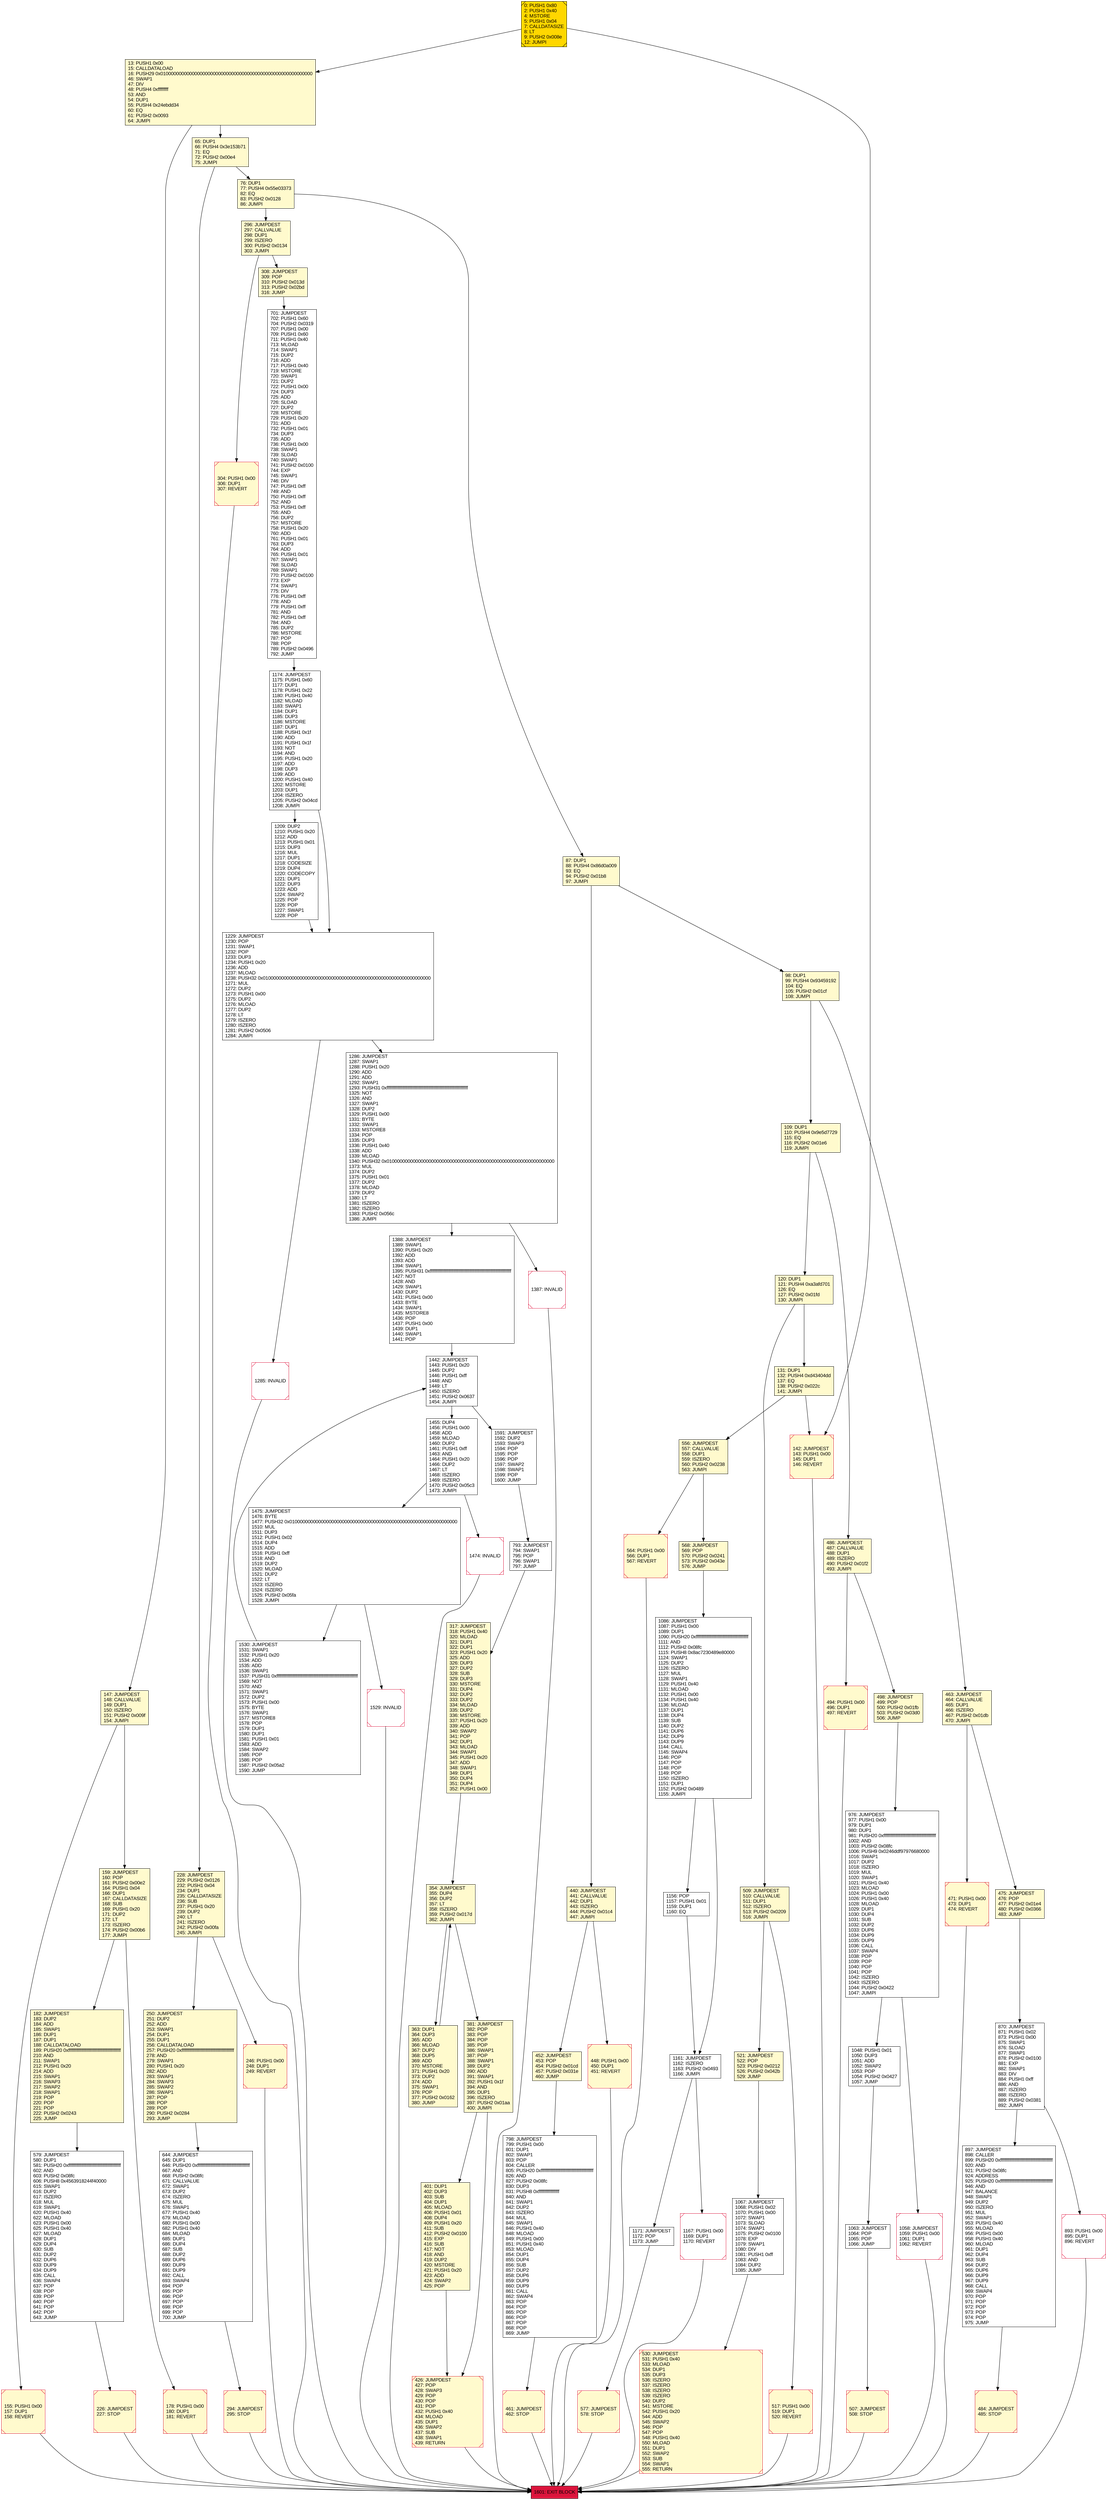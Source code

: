 digraph G {
bgcolor=transparent rankdir=UD;
node [shape=box style=filled color=black fillcolor=white fontname=arial fontcolor=black];
76 [label="76: DUP1\l77: PUSH4 0x55e03373\l82: EQ\l83: PUSH2 0x0128\l86: JUMPI\l" fillcolor=lemonchiffon ];
486 [label="486: JUMPDEST\l487: CALLVALUE\l488: DUP1\l489: ISZERO\l490: PUSH2 0x01f2\l493: JUMPI\l" fillcolor=lemonchiffon ];
1286 [label="1286: JUMPDEST\l1287: SWAP1\l1288: PUSH1 0x20\l1290: ADD\l1291: ADD\l1292: SWAP1\l1293: PUSH31 0xffffffffffffffffffffffffffffffffffffffffffffffffffffffffffffff\l1325: NOT\l1326: AND\l1327: SWAP1\l1328: DUP2\l1329: PUSH1 0x00\l1331: BYTE\l1332: SWAP1\l1333: MSTORE8\l1334: POP\l1335: DUP3\l1336: PUSH1 0x40\l1338: ADD\l1339: MLOAD\l1340: PUSH32 0x0100000000000000000000000000000000000000000000000000000000000000\l1373: MUL\l1374: DUP2\l1375: PUSH1 0x01\l1377: DUP2\l1378: MLOAD\l1379: DUP2\l1380: LT\l1381: ISZERO\l1382: ISZERO\l1383: PUSH2 0x056c\l1386: JUMPI\l" ];
701 [label="701: JUMPDEST\l702: PUSH1 0x60\l704: PUSH2 0x0319\l707: PUSH1 0x00\l709: PUSH1 0x60\l711: PUSH1 0x40\l713: MLOAD\l714: SWAP1\l715: DUP2\l716: ADD\l717: PUSH1 0x40\l719: MSTORE\l720: SWAP1\l721: DUP2\l722: PUSH1 0x00\l724: DUP3\l725: ADD\l726: SLOAD\l727: DUP2\l728: MSTORE\l729: PUSH1 0x20\l731: ADD\l732: PUSH1 0x01\l734: DUP3\l735: ADD\l736: PUSH1 0x00\l738: SWAP1\l739: SLOAD\l740: SWAP1\l741: PUSH2 0x0100\l744: EXP\l745: SWAP1\l746: DIV\l747: PUSH1 0xff\l749: AND\l750: PUSH1 0xff\l752: AND\l753: PUSH1 0xff\l755: AND\l756: DUP2\l757: MSTORE\l758: PUSH1 0x20\l760: ADD\l761: PUSH1 0x01\l763: DUP3\l764: ADD\l765: PUSH1 0x01\l767: SWAP1\l768: SLOAD\l769: SWAP1\l770: PUSH2 0x0100\l773: EXP\l774: SWAP1\l775: DIV\l776: PUSH1 0xff\l778: AND\l779: PUSH1 0xff\l781: AND\l782: PUSH1 0xff\l784: AND\l785: DUP2\l786: MSTORE\l787: POP\l788: POP\l789: PUSH2 0x0496\l792: JUMP\l" ];
131 [label="131: DUP1\l132: PUSH4 0xd43404dd\l137: EQ\l138: PUSH2 0x022c\l141: JUMPI\l" fillcolor=lemonchiffon ];
147 [label="147: JUMPDEST\l148: CALLVALUE\l149: DUP1\l150: ISZERO\l151: PUSH2 0x009f\l154: JUMPI\l" fillcolor=lemonchiffon ];
142 [label="142: JUMPDEST\l143: PUSH1 0x00\l145: DUP1\l146: REVERT\l" fillcolor=lemonchiffon shape=Msquare color=crimson ];
317 [label="317: JUMPDEST\l318: PUSH1 0x40\l320: MLOAD\l321: DUP1\l322: DUP1\l323: PUSH1 0x20\l325: ADD\l326: DUP3\l327: DUP2\l328: SUB\l329: DUP3\l330: MSTORE\l331: DUP4\l332: DUP2\l333: DUP2\l334: MLOAD\l335: DUP2\l336: MSTORE\l337: PUSH1 0x20\l339: ADD\l340: SWAP2\l341: POP\l342: DUP1\l343: MLOAD\l344: SWAP1\l345: PUSH1 0x20\l347: ADD\l348: SWAP1\l349: DUP1\l350: DUP4\l351: DUP4\l352: PUSH1 0x00\l" fillcolor=lemonchiffon ];
304 [label="304: PUSH1 0x00\l306: DUP1\l307: REVERT\l" fillcolor=lemonchiffon shape=Msquare color=crimson ];
1455 [label="1455: DUP4\l1456: PUSH1 0x00\l1458: ADD\l1459: MLOAD\l1460: DUP2\l1461: PUSH1 0xff\l1463: AND\l1464: PUSH1 0x20\l1466: DUP2\l1467: LT\l1468: ISZERO\l1469: ISZERO\l1470: PUSH2 0x05c3\l1473: JUMPI\l" ];
178 [label="178: PUSH1 0x00\l180: DUP1\l181: REVERT\l" fillcolor=lemonchiffon shape=Msquare color=crimson ];
564 [label="564: PUSH1 0x00\l566: DUP1\l567: REVERT\l" fillcolor=lemonchiffon shape=Msquare color=crimson ];
1209 [label="1209: DUP2\l1210: PUSH1 0x20\l1212: ADD\l1213: PUSH1 0x01\l1215: DUP3\l1216: MUL\l1217: DUP1\l1218: CODESIZE\l1219: DUP4\l1220: CODECOPY\l1221: DUP1\l1222: DUP3\l1223: ADD\l1224: SWAP2\l1225: POP\l1226: POP\l1227: SWAP1\l1228: POP\l" ];
1475 [label="1475: JUMPDEST\l1476: BYTE\l1477: PUSH32 0x0100000000000000000000000000000000000000000000000000000000000000\l1510: MUL\l1511: DUP3\l1512: PUSH1 0x02\l1514: DUP4\l1515: ADD\l1516: PUSH1 0xff\l1518: AND\l1519: DUP2\l1520: MLOAD\l1521: DUP2\l1522: LT\l1523: ISZERO\l1524: ISZERO\l1525: PUSH2 0x05fa\l1528: JUMPI\l" ];
401 [label="401: DUP1\l402: DUP3\l403: SUB\l404: DUP1\l405: MLOAD\l406: PUSH1 0x01\l408: DUP4\l409: PUSH1 0x20\l411: SUB\l412: PUSH2 0x0100\l415: EXP\l416: SUB\l417: NOT\l418: AND\l419: DUP2\l420: MSTORE\l421: PUSH1 0x20\l423: ADD\l424: SWAP2\l425: POP\l" fillcolor=lemonchiffon ];
1161 [label="1161: JUMPDEST\l1162: ISZERO\l1163: PUSH2 0x0493\l1166: JUMPI\l" ];
1156 [label="1156: POP\l1157: PUSH1 0x01\l1159: DUP1\l1160: EQ\l" ];
87 [label="87: DUP1\l88: PUSH4 0x86d0a009\l93: EQ\l94: PUSH2 0x01b8\l97: JUMPI\l" fillcolor=lemonchiffon ];
897 [label="897: JUMPDEST\l898: CALLER\l899: PUSH20 0xffffffffffffffffffffffffffffffffffffffff\l920: AND\l921: PUSH2 0x08fc\l924: ADDRESS\l925: PUSH20 0xffffffffffffffffffffffffffffffffffffffff\l946: AND\l947: BALANCE\l948: SWAP1\l949: DUP2\l950: ISZERO\l951: MUL\l952: SWAP1\l953: PUSH1 0x40\l955: MLOAD\l956: PUSH1 0x00\l958: PUSH1 0x40\l960: MLOAD\l961: DUP1\l962: DUP4\l963: SUB\l964: DUP2\l965: DUP6\l966: DUP9\l967: DUP9\l968: CALL\l969: SWAP4\l970: POP\l971: POP\l972: POP\l973: POP\l974: POP\l975: JUMP\l" ];
1388 [label="1388: JUMPDEST\l1389: SWAP1\l1390: PUSH1 0x20\l1392: ADD\l1393: ADD\l1394: SWAP1\l1395: PUSH31 0xffffffffffffffffffffffffffffffffffffffffffffffffffffffffffffff\l1427: NOT\l1428: AND\l1429: SWAP1\l1430: DUP2\l1431: PUSH1 0x00\l1433: BYTE\l1434: SWAP1\l1435: MSTORE8\l1436: POP\l1437: PUSH1 0x00\l1439: DUP1\l1440: SWAP1\l1441: POP\l" ];
159 [label="159: JUMPDEST\l160: POP\l161: PUSH2 0x00e2\l164: PUSH1 0x04\l166: DUP1\l167: CALLDATASIZE\l168: SUB\l169: PUSH1 0x20\l171: DUP2\l172: LT\l173: ISZERO\l174: PUSH2 0x00b6\l177: JUMPI\l" fillcolor=lemonchiffon ];
976 [label="976: JUMPDEST\l977: PUSH1 0x00\l979: DUP1\l980: DUP1\l981: PUSH20 0xffffffffffffffffffffffffffffffffffffffff\l1002: AND\l1003: PUSH2 0x08fc\l1006: PUSH9 0x0246ddf97976680000\l1016: SWAP1\l1017: DUP2\l1018: ISZERO\l1019: MUL\l1020: SWAP1\l1021: PUSH1 0x40\l1023: MLOAD\l1024: PUSH1 0x00\l1026: PUSH1 0x40\l1028: MLOAD\l1029: DUP1\l1030: DUP4\l1031: SUB\l1032: DUP2\l1033: DUP6\l1034: DUP9\l1035: DUP9\l1036: CALL\l1037: SWAP4\l1038: POP\l1039: POP\l1040: POP\l1041: POP\l1042: ISZERO\l1043: ISZERO\l1044: PUSH2 0x0422\l1047: JUMPI\l" ];
1067 [label="1067: JUMPDEST\l1068: PUSH1 0x02\l1070: PUSH1 0x00\l1072: SWAP1\l1073: SLOAD\l1074: SWAP1\l1075: PUSH2 0x0100\l1078: EXP\l1079: SWAP1\l1080: DIV\l1081: PUSH1 0xff\l1083: AND\l1084: DUP2\l1085: JUMP\l" ];
579 [label="579: JUMPDEST\l580: DUP1\l581: PUSH20 0xffffffffffffffffffffffffffffffffffffffff\l602: AND\l603: PUSH2 0x08fc\l606: PUSH8 0x4563918244f40000\l615: SWAP1\l616: DUP2\l617: ISZERO\l618: MUL\l619: SWAP1\l620: PUSH1 0x40\l622: MLOAD\l623: PUSH1 0x00\l625: PUSH1 0x40\l627: MLOAD\l628: DUP1\l629: DUP4\l630: SUB\l631: DUP2\l632: DUP6\l633: DUP9\l634: DUP9\l635: CALL\l636: SWAP4\l637: POP\l638: POP\l639: POP\l640: POP\l641: POP\l642: POP\l643: JUMP\l" ];
517 [label="517: PUSH1 0x00\l519: DUP1\l520: REVERT\l" fillcolor=lemonchiffon shape=Msquare color=crimson ];
98 [label="98: DUP1\l99: PUSH4 0x93459192\l104: EQ\l105: PUSH2 0x01cf\l108: JUMPI\l" fillcolor=lemonchiffon ];
120 [label="120: DUP1\l121: PUSH4 0xa3afd701\l126: EQ\l127: PUSH2 0x01fd\l130: JUMPI\l" fillcolor=lemonchiffon ];
556 [label="556: JUMPDEST\l557: CALLVALUE\l558: DUP1\l559: ISZERO\l560: PUSH2 0x0238\l563: JUMPI\l" fillcolor=lemonchiffon ];
250 [label="250: JUMPDEST\l251: DUP2\l252: ADD\l253: SWAP1\l254: DUP1\l255: DUP1\l256: CALLDATALOAD\l257: PUSH20 0xffffffffffffffffffffffffffffffffffffffff\l278: AND\l279: SWAP1\l280: PUSH1 0x20\l282: ADD\l283: SWAP1\l284: SWAP3\l285: SWAP2\l286: SWAP1\l287: POP\l288: POP\l289: POP\l290: PUSH2 0x0284\l293: JUMP\l" fillcolor=lemonchiffon ];
1058 [label="1058: JUMPDEST\l1059: PUSH1 0x00\l1061: DUP1\l1062: REVERT\l" shape=Msquare color=crimson ];
870 [label="870: JUMPDEST\l871: PUSH1 0x02\l873: PUSH1 0x00\l875: SWAP1\l876: SLOAD\l877: SWAP1\l878: PUSH2 0x0100\l881: EXP\l882: SWAP1\l883: DIV\l884: PUSH1 0xff\l886: AND\l887: ISZERO\l888: ISZERO\l889: PUSH2 0x0381\l892: JUMPI\l" ];
182 [label="182: JUMPDEST\l183: DUP2\l184: ADD\l185: SWAP1\l186: DUP1\l187: DUP1\l188: CALLDATALOAD\l189: PUSH20 0xffffffffffffffffffffffffffffffffffffffff\l210: AND\l211: SWAP1\l212: PUSH1 0x20\l214: ADD\l215: SWAP1\l216: SWAP3\l217: SWAP2\l218: SWAP1\l219: POP\l220: POP\l221: POP\l222: PUSH2 0x0243\l225: JUMP\l" fillcolor=lemonchiffon ];
530 [label="530: JUMPDEST\l531: PUSH1 0x40\l533: MLOAD\l534: DUP1\l535: DUP3\l536: ISZERO\l537: ISZERO\l538: ISZERO\l539: ISZERO\l540: DUP2\l541: MSTORE\l542: PUSH1 0x20\l544: ADD\l545: SWAP2\l546: POP\l547: POP\l548: PUSH1 0x40\l550: MLOAD\l551: DUP1\l552: SWAP2\l553: SUB\l554: SWAP1\l555: RETURN\l" fillcolor=lemonchiffon shape=Msquare color=crimson ];
1167 [label="1167: PUSH1 0x00\l1169: DUP1\l1170: REVERT\l" shape=Msquare color=crimson ];
294 [label="294: JUMPDEST\l295: STOP\l" fillcolor=lemonchiffon shape=Msquare color=crimson ];
426 [label="426: JUMPDEST\l427: POP\l428: SWAP3\l429: POP\l430: POP\l431: POP\l432: PUSH1 0x40\l434: MLOAD\l435: DUP1\l436: SWAP2\l437: SUB\l438: SWAP1\l439: RETURN\l" fillcolor=lemonchiffon shape=Msquare color=crimson ];
1171 [label="1171: JUMPDEST\l1172: POP\l1173: JUMP\l" ];
1086 [label="1086: JUMPDEST\l1087: PUSH1 0x00\l1089: DUP1\l1090: PUSH20 0xffffffffffffffffffffffffffffffffffffffff\l1111: AND\l1112: PUSH2 0x08fc\l1115: PUSH8 0x8ac7230489e80000\l1124: SWAP1\l1125: DUP2\l1126: ISZERO\l1127: MUL\l1128: SWAP1\l1129: PUSH1 0x40\l1131: MLOAD\l1132: PUSH1 0x00\l1134: PUSH1 0x40\l1136: MLOAD\l1137: DUP1\l1138: DUP4\l1139: SUB\l1140: DUP2\l1141: DUP6\l1142: DUP9\l1143: DUP9\l1144: CALL\l1145: SWAP4\l1146: POP\l1147: POP\l1148: POP\l1149: POP\l1150: ISZERO\l1151: DUP1\l1152: PUSH2 0x0489\l1155: JUMPI\l" ];
65 [label="65: DUP1\l66: PUSH4 0x3e153b71\l71: EQ\l72: PUSH2 0x00e4\l75: JUMPI\l" fillcolor=lemonchiffon ];
463 [label="463: JUMPDEST\l464: CALLVALUE\l465: DUP1\l466: ISZERO\l467: PUSH2 0x01db\l470: JUMPI\l" fillcolor=lemonchiffon ];
452 [label="452: JUMPDEST\l453: POP\l454: PUSH2 0x01cd\l457: PUSH2 0x031e\l460: JUMP\l" fillcolor=lemonchiffon ];
155 [label="155: PUSH1 0x00\l157: DUP1\l158: REVERT\l" fillcolor=lemonchiffon shape=Msquare color=crimson ];
1285 [label="1285: INVALID\l" shape=Msquare color=crimson ];
13 [label="13: PUSH1 0x00\l15: CALLDATALOAD\l16: PUSH29 0x0100000000000000000000000000000000000000000000000000000000\l46: SWAP1\l47: DIV\l48: PUSH4 0xffffffff\l53: AND\l54: DUP1\l55: PUSH4 0x24ebdd34\l60: EQ\l61: PUSH2 0x0093\l64: JUMPI\l" fillcolor=lemonchiffon ];
1048 [label="1048: PUSH1 0x01\l1050: DUP3\l1051: ADD\l1052: SWAP2\l1053: POP\l1054: PUSH2 0x0427\l1057: JUMP\l" ];
1601 [label="1601: EXIT BLOCK\l" fillcolor=crimson ];
1174 [label="1174: JUMPDEST\l1175: PUSH1 0x60\l1177: DUP1\l1178: PUSH1 0x22\l1180: PUSH1 0x40\l1182: MLOAD\l1183: SWAP1\l1184: DUP1\l1185: DUP3\l1186: MSTORE\l1187: DUP1\l1188: PUSH1 0x1f\l1190: ADD\l1191: PUSH1 0x1f\l1193: NOT\l1194: AND\l1195: PUSH1 0x20\l1197: ADD\l1198: DUP3\l1199: ADD\l1200: PUSH1 0x40\l1202: MSTORE\l1203: DUP1\l1204: ISZERO\l1205: PUSH2 0x04cd\l1208: JUMPI\l" ];
1529 [label="1529: INVALID\l" shape=Msquare color=crimson ];
509 [label="509: JUMPDEST\l510: CALLVALUE\l511: DUP1\l512: ISZERO\l513: PUSH2 0x0209\l516: JUMPI\l" fillcolor=lemonchiffon ];
793 [label="793: JUMPDEST\l794: SWAP1\l795: POP\l796: SWAP1\l797: JUMP\l" ];
1591 [label="1591: JUMPDEST\l1592: DUP2\l1593: SWAP3\l1594: POP\l1595: POP\l1596: POP\l1597: SWAP2\l1598: SWAP1\l1599: POP\l1600: JUMP\l" ];
494 [label="494: PUSH1 0x00\l496: DUP1\l497: REVERT\l" fillcolor=lemonchiffon shape=Msquare color=crimson ];
1387 [label="1387: INVALID\l" shape=Msquare color=crimson ];
577 [label="577: JUMPDEST\l578: STOP\l" fillcolor=lemonchiffon shape=Msquare color=crimson ];
498 [label="498: JUMPDEST\l499: POP\l500: PUSH2 0x01fb\l503: PUSH2 0x03d0\l506: JUMP\l" fillcolor=lemonchiffon ];
1442 [label="1442: JUMPDEST\l1443: PUSH1 0x20\l1445: DUP2\l1446: PUSH1 0xff\l1448: AND\l1449: LT\l1450: ISZERO\l1451: PUSH2 0x0637\l1454: JUMPI\l" ];
246 [label="246: PUSH1 0x00\l248: DUP1\l249: REVERT\l" fillcolor=lemonchiffon shape=Msquare color=crimson ];
296 [label="296: JUMPDEST\l297: CALLVALUE\l298: DUP1\l299: ISZERO\l300: PUSH2 0x0134\l303: JUMPI\l" fillcolor=lemonchiffon ];
354 [label="354: JUMPDEST\l355: DUP4\l356: DUP2\l357: LT\l358: ISZERO\l359: PUSH2 0x017d\l362: JUMPI\l" fillcolor=lemonchiffon ];
461 [label="461: JUMPDEST\l462: STOP\l" fillcolor=lemonchiffon shape=Msquare color=crimson ];
521 [label="521: JUMPDEST\l522: POP\l523: PUSH2 0x0212\l526: PUSH2 0x042b\l529: JUMP\l" fillcolor=lemonchiffon ];
893 [label="893: PUSH1 0x00\l895: DUP1\l896: REVERT\l" shape=Msquare color=crimson ];
644 [label="644: JUMPDEST\l645: DUP1\l646: PUSH20 0xffffffffffffffffffffffffffffffffffffffff\l667: AND\l668: PUSH2 0x08fc\l671: CALLVALUE\l672: SWAP1\l673: DUP2\l674: ISZERO\l675: MUL\l676: SWAP1\l677: PUSH1 0x40\l679: MLOAD\l680: PUSH1 0x00\l682: PUSH1 0x40\l684: MLOAD\l685: DUP1\l686: DUP4\l687: SUB\l688: DUP2\l689: DUP6\l690: DUP9\l691: DUP9\l692: CALL\l693: SWAP4\l694: POP\l695: POP\l696: POP\l697: POP\l698: POP\l699: POP\l700: JUMP\l" ];
448 [label="448: PUSH1 0x00\l450: DUP1\l451: REVERT\l" fillcolor=lemonchiffon shape=Msquare color=crimson ];
109 [label="109: DUP1\l110: PUSH4 0x9e5d7729\l115: EQ\l116: PUSH2 0x01e6\l119: JUMPI\l" fillcolor=lemonchiffon ];
308 [label="308: JUMPDEST\l309: POP\l310: PUSH2 0x013d\l313: PUSH2 0x02bd\l316: JUMP\l" fillcolor=lemonchiffon ];
363 [label="363: DUP1\l364: DUP3\l365: ADD\l366: MLOAD\l367: DUP2\l368: DUP5\l369: ADD\l370: MSTORE\l371: PUSH1 0x20\l373: DUP2\l374: ADD\l375: SWAP1\l376: POP\l377: PUSH2 0x0162\l380: JUMP\l" fillcolor=lemonchiffon ];
475 [label="475: JUMPDEST\l476: POP\l477: PUSH2 0x01e4\l480: PUSH2 0x0366\l483: JUMP\l" fillcolor=lemonchiffon ];
1063 [label="1063: JUMPDEST\l1064: POP\l1065: POP\l1066: JUMP\l" ];
440 [label="440: JUMPDEST\l441: CALLVALUE\l442: DUP1\l443: ISZERO\l444: PUSH2 0x01c4\l447: JUMPI\l" fillcolor=lemonchiffon ];
507 [label="507: JUMPDEST\l508: STOP\l" fillcolor=lemonchiffon shape=Msquare color=crimson ];
484 [label="484: JUMPDEST\l485: STOP\l" fillcolor=lemonchiffon shape=Msquare color=crimson ];
798 [label="798: JUMPDEST\l799: PUSH1 0x00\l801: DUP1\l802: SWAP1\l803: POP\l804: CALLER\l805: PUSH20 0xffffffffffffffffffffffffffffffffffffffff\l826: AND\l827: PUSH2 0x08fc\l830: DUP3\l831: PUSH8 0xffffffffffffffff\l840: AND\l841: SWAP1\l842: DUP2\l843: ISZERO\l844: MUL\l845: SWAP1\l846: PUSH1 0x40\l848: MLOAD\l849: PUSH1 0x00\l851: PUSH1 0x40\l853: MLOAD\l854: DUP1\l855: DUP4\l856: SUB\l857: DUP2\l858: DUP6\l859: DUP9\l860: DUP9\l861: CALL\l862: SWAP4\l863: POP\l864: POP\l865: POP\l866: POP\l867: POP\l868: POP\l869: JUMP\l" ];
0 [label="0: PUSH1 0x80\l2: PUSH1 0x40\l4: MSTORE\l5: PUSH1 0x04\l7: CALLDATASIZE\l8: LT\l9: PUSH2 0x008e\l12: JUMPI\l" fillcolor=lemonchiffon shape=Msquare fillcolor=gold ];
1229 [label="1229: JUMPDEST\l1230: POP\l1231: SWAP1\l1232: POP\l1233: DUP3\l1234: PUSH1 0x20\l1236: ADD\l1237: MLOAD\l1238: PUSH32 0x0100000000000000000000000000000000000000000000000000000000000000\l1271: MUL\l1272: DUP2\l1273: PUSH1 0x00\l1275: DUP2\l1276: MLOAD\l1277: DUP2\l1278: LT\l1279: ISZERO\l1280: ISZERO\l1281: PUSH2 0x0506\l1284: JUMPI\l" ];
226 [label="226: JUMPDEST\l227: STOP\l" fillcolor=lemonchiffon shape=Msquare color=crimson ];
381 [label="381: JUMPDEST\l382: POP\l383: POP\l384: POP\l385: POP\l386: SWAP1\l387: POP\l388: SWAP1\l389: DUP2\l390: ADD\l391: SWAP1\l392: PUSH1 0x1f\l394: AND\l395: DUP1\l396: ISZERO\l397: PUSH2 0x01aa\l400: JUMPI\l" fillcolor=lemonchiffon ];
471 [label="471: PUSH1 0x00\l473: DUP1\l474: REVERT\l" fillcolor=lemonchiffon shape=Msquare color=crimson ];
568 [label="568: JUMPDEST\l569: POP\l570: PUSH2 0x0241\l573: PUSH2 0x043e\l576: JUMP\l" fillcolor=lemonchiffon ];
1474 [label="1474: INVALID\l" shape=Msquare color=crimson ];
1530 [label="1530: JUMPDEST\l1531: SWAP1\l1532: PUSH1 0x20\l1534: ADD\l1535: ADD\l1536: SWAP1\l1537: PUSH31 0xffffffffffffffffffffffffffffffffffffffffffffffffffffffffffffff\l1569: NOT\l1570: AND\l1571: SWAP1\l1572: DUP2\l1573: PUSH1 0x00\l1575: BYTE\l1576: SWAP1\l1577: MSTORE8\l1578: POP\l1579: DUP1\l1580: DUP1\l1581: PUSH1 0x01\l1583: ADD\l1584: SWAP2\l1585: POP\l1586: POP\l1587: PUSH2 0x05a2\l1590: JUMP\l" ];
228 [label="228: JUMPDEST\l229: PUSH2 0x0126\l232: PUSH1 0x04\l234: DUP1\l235: CALLDATASIZE\l236: SUB\l237: PUSH1 0x20\l239: DUP2\l240: LT\l241: ISZERO\l242: PUSH2 0x00fa\l245: JUMPI\l" fillcolor=lemonchiffon ];
131 -> 142;
1063 -> 507;
976 -> 1058;
13 -> 65;
1591 -> 793;
1529 -> 1601;
182 -> 579;
1455 -> 1475;
159 -> 182;
1067 -> 530;
494 -> 1601;
440 -> 448;
246 -> 1601;
461 -> 1601;
1442 -> 1591;
76 -> 87;
976 -> 1048;
448 -> 1601;
1286 -> 1388;
228 -> 246;
798 -> 461;
507 -> 1601;
1086 -> 1161;
354 -> 381;
159 -> 178;
1174 -> 1229;
296 -> 308;
484 -> 1601;
870 -> 897;
1161 -> 1167;
226 -> 1601;
471 -> 1601;
65 -> 76;
1474 -> 1601;
568 -> 1086;
381 -> 426;
1442 -> 1455;
65 -> 228;
98 -> 109;
475 -> 870;
296 -> 304;
463 -> 471;
1048 -> 1063;
178 -> 1601;
556 -> 568;
579 -> 226;
228 -> 250;
1475 -> 1529;
109 -> 486;
1171 -> 577;
1058 -> 1601;
120 -> 509;
308 -> 701;
644 -> 294;
530 -> 1601;
1167 -> 1601;
1455 -> 1474;
87 -> 440;
426 -> 1601;
498 -> 976;
870 -> 893;
1229 -> 1286;
1388 -> 1442;
155 -> 1601;
0 -> 142;
1156 -> 1161;
577 -> 1601;
509 -> 521;
1387 -> 1601;
98 -> 463;
893 -> 1601;
401 -> 426;
1086 -> 1156;
147 -> 159;
1530 -> 1442;
120 -> 131;
131 -> 556;
1161 -> 1171;
556 -> 564;
354 -> 363;
363 -> 354;
147 -> 155;
13 -> 147;
87 -> 98;
701 -> 1174;
109 -> 120;
793 -> 317;
0 -> 13;
142 -> 1601;
452 -> 798;
486 -> 494;
1229 -> 1285;
304 -> 1601;
317 -> 354;
486 -> 498;
564 -> 1601;
463 -> 475;
1286 -> 1387;
440 -> 452;
76 -> 296;
1174 -> 1209;
1475 -> 1530;
517 -> 1601;
381 -> 401;
509 -> 517;
1209 -> 1229;
897 -> 484;
294 -> 1601;
250 -> 644;
1285 -> 1601;
521 -> 1067;
}